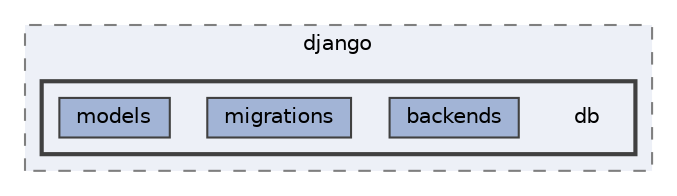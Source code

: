 digraph "C:/Users/LukeMabie/documents/Development/Password_Saver_Using_Django-master/venv/Lib/site-packages/django/db"
{
 // LATEX_PDF_SIZE
  bgcolor="transparent";
  edge [fontname=Helvetica,fontsize=10,labelfontname=Helvetica,labelfontsize=10];
  node [fontname=Helvetica,fontsize=10,shape=box,height=0.2,width=0.4];
  compound=true
  subgraph clusterdir_fd6995093b1bd7e4f343e90421fa64e3 {
    graph [ bgcolor="#edf0f7", pencolor="grey50", label="django", fontname=Helvetica,fontsize=10 style="filled,dashed", URL="dir_fd6995093b1bd7e4f343e90421fa64e3.html",tooltip=""]
  subgraph clusterdir_dc546c791a0a8197e716da3346cfdf31 {
    graph [ bgcolor="#edf0f7", pencolor="grey25", label="", fontname=Helvetica,fontsize=10 style="filled,bold", URL="dir_dc546c791a0a8197e716da3346cfdf31.html",tooltip=""]
    dir_dc546c791a0a8197e716da3346cfdf31 [shape=plaintext, label="db"];
  dir_21135f5aa85734474baca6500c409704 [label="backends", fillcolor="#a2b4d6", color="grey25", style="filled", URL="dir_21135f5aa85734474baca6500c409704.html",tooltip=""];
  dir_6ebb4ed4c9382e7ae32cd64bb59beb62 [label="migrations", fillcolor="#a2b4d6", color="grey25", style="filled", URL="dir_6ebb4ed4c9382e7ae32cd64bb59beb62.html",tooltip=""];
  dir_267a04adef702afdbda3f7e8d8f9ffe5 [label="models", fillcolor="#a2b4d6", color="grey25", style="filled", URL="dir_267a04adef702afdbda3f7e8d8f9ffe5.html",tooltip=""];
  }
  }
}
